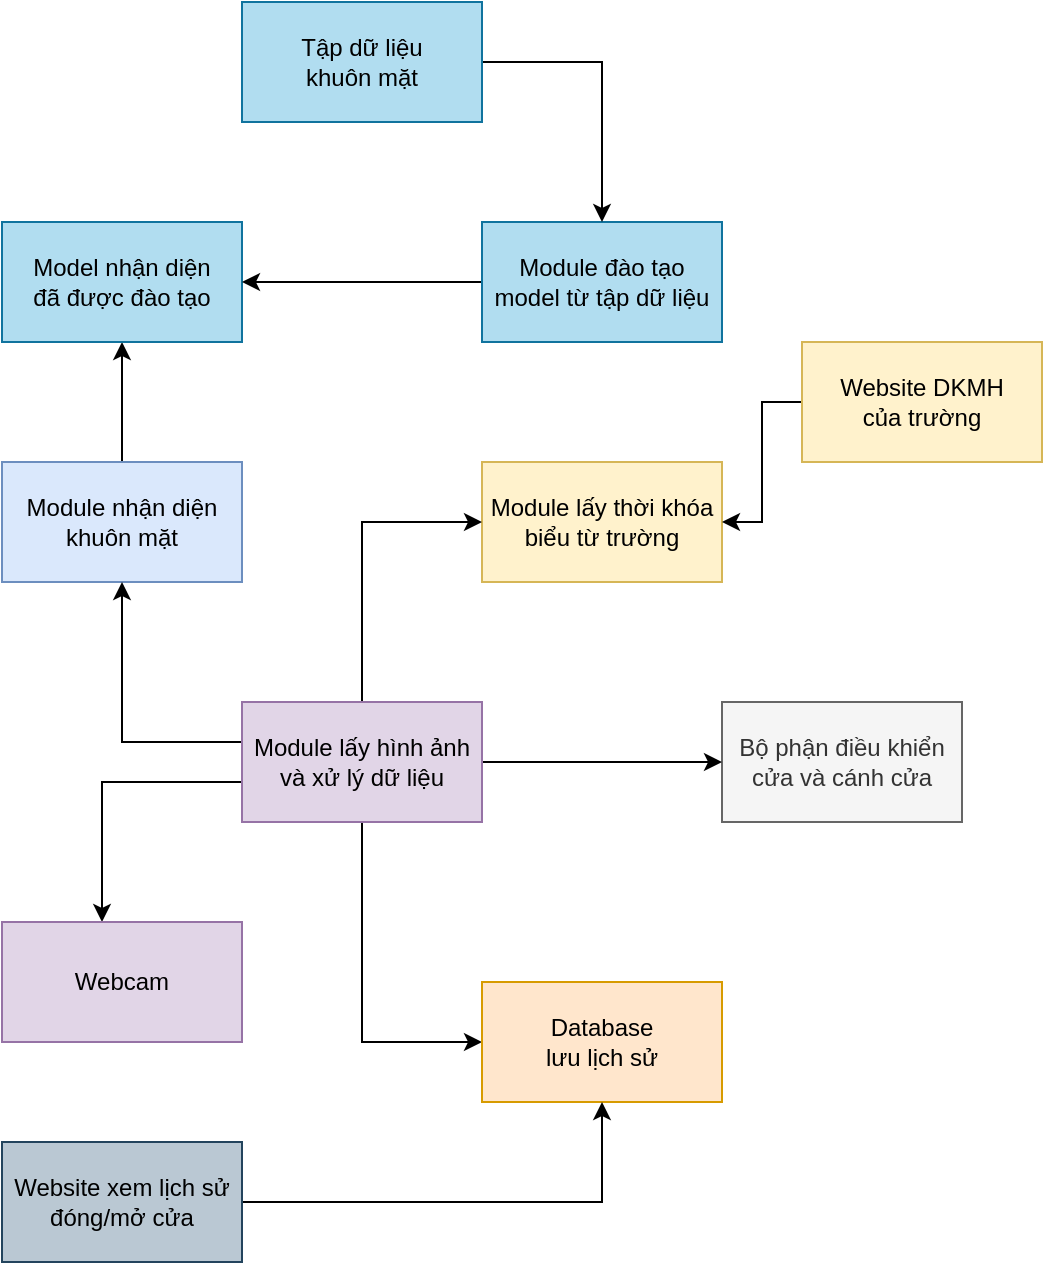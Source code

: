 <mxfile version="14.6.13" type="device"><diagram id="5LgeINXdTPoK84tgLFRT" name="Page-1"><mxGraphModel dx="1221" dy="1814" grid="1" gridSize="10" guides="1" tooltips="1" connect="1" arrows="1" fold="1" page="1" pageScale="1" pageWidth="850" pageHeight="1100" math="0" shadow="0"><root><mxCell id="0"/><mxCell id="1" parent="0"/><mxCell id="g2N-uvjoxFIGzF98OR9S-4" value="Bộ phận điều khiển cửa và cánh cửa" style="rounded=0;whiteSpace=wrap;html=1;fillColor=#f5f5f5;strokeColor=#666666;fontColor=#333333;" vertex="1" parent="1"><mxGeometry x="560" y="220" width="120" height="60" as="geometry"/></mxCell><mxCell id="g2N-uvjoxFIGzF98OR9S-20" style="edgeStyle=orthogonalEdgeStyle;rounded=0;orthogonalLoop=1;jettySize=auto;html=1;entryX=0.5;entryY=1;entryDx=0;entryDy=0;" edge="1" parent="1" source="g2N-uvjoxFIGzF98OR9S-5" target="g2N-uvjoxFIGzF98OR9S-17"><mxGeometry relative="1" as="geometry"/></mxCell><mxCell id="g2N-uvjoxFIGzF98OR9S-5" value="Module nhận diện khuôn mặt" style="rounded=0;whiteSpace=wrap;html=1;fillColor=#dae8fc;strokeColor=#6c8ebf;" vertex="1" parent="1"><mxGeometry x="200" y="100" width="120" height="60" as="geometry"/></mxCell><mxCell id="g2N-uvjoxFIGzF98OR9S-6" value="Module lấy thời khóa biểu từ trường" style="rounded=0;whiteSpace=wrap;html=1;fillColor=#fff2cc;strokeColor=#d6b656;" vertex="1" parent="1"><mxGeometry x="440" y="100" width="120" height="60" as="geometry"/></mxCell><mxCell id="g2N-uvjoxFIGzF98OR9S-12" style="edgeStyle=orthogonalEdgeStyle;rounded=0;orthogonalLoop=1;jettySize=auto;html=1;" edge="1" parent="1" source="g2N-uvjoxFIGzF98OR9S-7"><mxGeometry relative="1" as="geometry"><mxPoint x="260" y="160" as="targetPoint"/><Array as="points"><mxPoint x="260" y="240"/></Array></mxGeometry></mxCell><mxCell id="g2N-uvjoxFIGzF98OR9S-13" style="edgeStyle=orthogonalEdgeStyle;rounded=0;orthogonalLoop=1;jettySize=auto;html=1;entryX=0;entryY=0.5;entryDx=0;entryDy=0;" edge="1" parent="1" source="g2N-uvjoxFIGzF98OR9S-7" target="g2N-uvjoxFIGzF98OR9S-6"><mxGeometry relative="1" as="geometry"/></mxCell><mxCell id="g2N-uvjoxFIGzF98OR9S-14" style="edgeStyle=orthogonalEdgeStyle;rounded=0;orthogonalLoop=1;jettySize=auto;html=1;" edge="1" parent="1" source="g2N-uvjoxFIGzF98OR9S-7" target="g2N-uvjoxFIGzF98OR9S-4"><mxGeometry relative="1" as="geometry"/></mxCell><mxCell id="g2N-uvjoxFIGzF98OR9S-16" style="edgeStyle=orthogonalEdgeStyle;rounded=0;orthogonalLoop=1;jettySize=auto;html=1;entryX=0;entryY=0.5;entryDx=0;entryDy=0;" edge="1" parent="1" source="g2N-uvjoxFIGzF98OR9S-7" target="g2N-uvjoxFIGzF98OR9S-15"><mxGeometry relative="1" as="geometry"/></mxCell><mxCell id="g2N-uvjoxFIGzF98OR9S-28" style="edgeStyle=orthogonalEdgeStyle;rounded=0;orthogonalLoop=1;jettySize=auto;html=1;" edge="1" parent="1" source="g2N-uvjoxFIGzF98OR9S-7" target="g2N-uvjoxFIGzF98OR9S-27"><mxGeometry relative="1" as="geometry"><Array as="points"><mxPoint x="250" y="260"/></Array></mxGeometry></mxCell><mxCell id="g2N-uvjoxFIGzF98OR9S-7" value="Module lấy hình ảnh và xử lý dữ liệu" style="rounded=0;whiteSpace=wrap;html=1;fillColor=#e1d5e7;strokeColor=#9673a6;" vertex="1" parent="1"><mxGeometry x="320" y="220" width="120" height="60" as="geometry"/></mxCell><mxCell id="g2N-uvjoxFIGzF98OR9S-15" value="Database&lt;br&gt;lưu lịch sử" style="rounded=0;whiteSpace=wrap;html=1;fillColor=#ffe6cc;strokeColor=#d79b00;" vertex="1" parent="1"><mxGeometry x="440" y="360" width="120" height="60" as="geometry"/></mxCell><mxCell id="g2N-uvjoxFIGzF98OR9S-17" value="Model nhận diện&lt;br&gt;đã được đào tạo" style="rounded=0;whiteSpace=wrap;html=1;fillColor=#b1ddf0;strokeColor=#10739e;" vertex="1" parent="1"><mxGeometry x="200" y="-20" width="120" height="60" as="geometry"/></mxCell><mxCell id="g2N-uvjoxFIGzF98OR9S-19" style="edgeStyle=orthogonalEdgeStyle;rounded=0;orthogonalLoop=1;jettySize=auto;html=1;entryX=0.5;entryY=1;entryDx=0;entryDy=0;" edge="1" parent="1" source="g2N-uvjoxFIGzF98OR9S-18" target="g2N-uvjoxFIGzF98OR9S-15"><mxGeometry relative="1" as="geometry"/></mxCell><mxCell id="g2N-uvjoxFIGzF98OR9S-18" value="Website xem lịch sử&lt;br&gt;đóng/mở cửa" style="rounded=0;whiteSpace=wrap;html=1;fillColor=#bac8d3;strokeColor=#23445d;" vertex="1" parent="1"><mxGeometry x="200" y="440" width="120" height="60" as="geometry"/></mxCell><mxCell id="g2N-uvjoxFIGzF98OR9S-22" style="edgeStyle=orthogonalEdgeStyle;rounded=0;orthogonalLoop=1;jettySize=auto;html=1;" edge="1" parent="1" source="g2N-uvjoxFIGzF98OR9S-21" target="g2N-uvjoxFIGzF98OR9S-17"><mxGeometry relative="1" as="geometry"/></mxCell><mxCell id="g2N-uvjoxFIGzF98OR9S-21" value="Module đào tạo model từ tập dữ liệu" style="rounded=0;whiteSpace=wrap;html=1;fillColor=#b1ddf0;strokeColor=#10739e;" vertex="1" parent="1"><mxGeometry x="440" y="-20" width="120" height="60" as="geometry"/></mxCell><mxCell id="g2N-uvjoxFIGzF98OR9S-24" style="edgeStyle=orthogonalEdgeStyle;rounded=0;orthogonalLoop=1;jettySize=auto;html=1;entryX=0.5;entryY=0;entryDx=0;entryDy=0;" edge="1" parent="1" source="g2N-uvjoxFIGzF98OR9S-23" target="g2N-uvjoxFIGzF98OR9S-21"><mxGeometry relative="1" as="geometry"><Array as="points"><mxPoint x="500" y="-100"/></Array></mxGeometry></mxCell><mxCell id="g2N-uvjoxFIGzF98OR9S-23" value="Tập dữ liệu&lt;br&gt;khuôn mặt" style="rounded=0;whiteSpace=wrap;html=1;fillColor=#b1ddf0;strokeColor=#10739e;" vertex="1" parent="1"><mxGeometry x="320" y="-130" width="120" height="60" as="geometry"/></mxCell><mxCell id="g2N-uvjoxFIGzF98OR9S-26" style="edgeStyle=orthogonalEdgeStyle;rounded=0;orthogonalLoop=1;jettySize=auto;html=1;entryX=1;entryY=0.5;entryDx=0;entryDy=0;" edge="1" parent="1" source="g2N-uvjoxFIGzF98OR9S-25" target="g2N-uvjoxFIGzF98OR9S-6"><mxGeometry relative="1" as="geometry"/></mxCell><mxCell id="g2N-uvjoxFIGzF98OR9S-25" value="Website DKMH&lt;br&gt;của trường" style="rounded=0;whiteSpace=wrap;html=1;fillColor=#fff2cc;strokeColor=#d6b656;" vertex="1" parent="1"><mxGeometry x="600" y="40" width="120" height="60" as="geometry"/></mxCell><mxCell id="g2N-uvjoxFIGzF98OR9S-27" value="Webcam" style="rounded=0;whiteSpace=wrap;html=1;fillColor=#e1d5e7;strokeColor=#9673a6;" vertex="1" parent="1"><mxGeometry x="200" y="330" width="120" height="60" as="geometry"/></mxCell></root></mxGraphModel></diagram></mxfile>